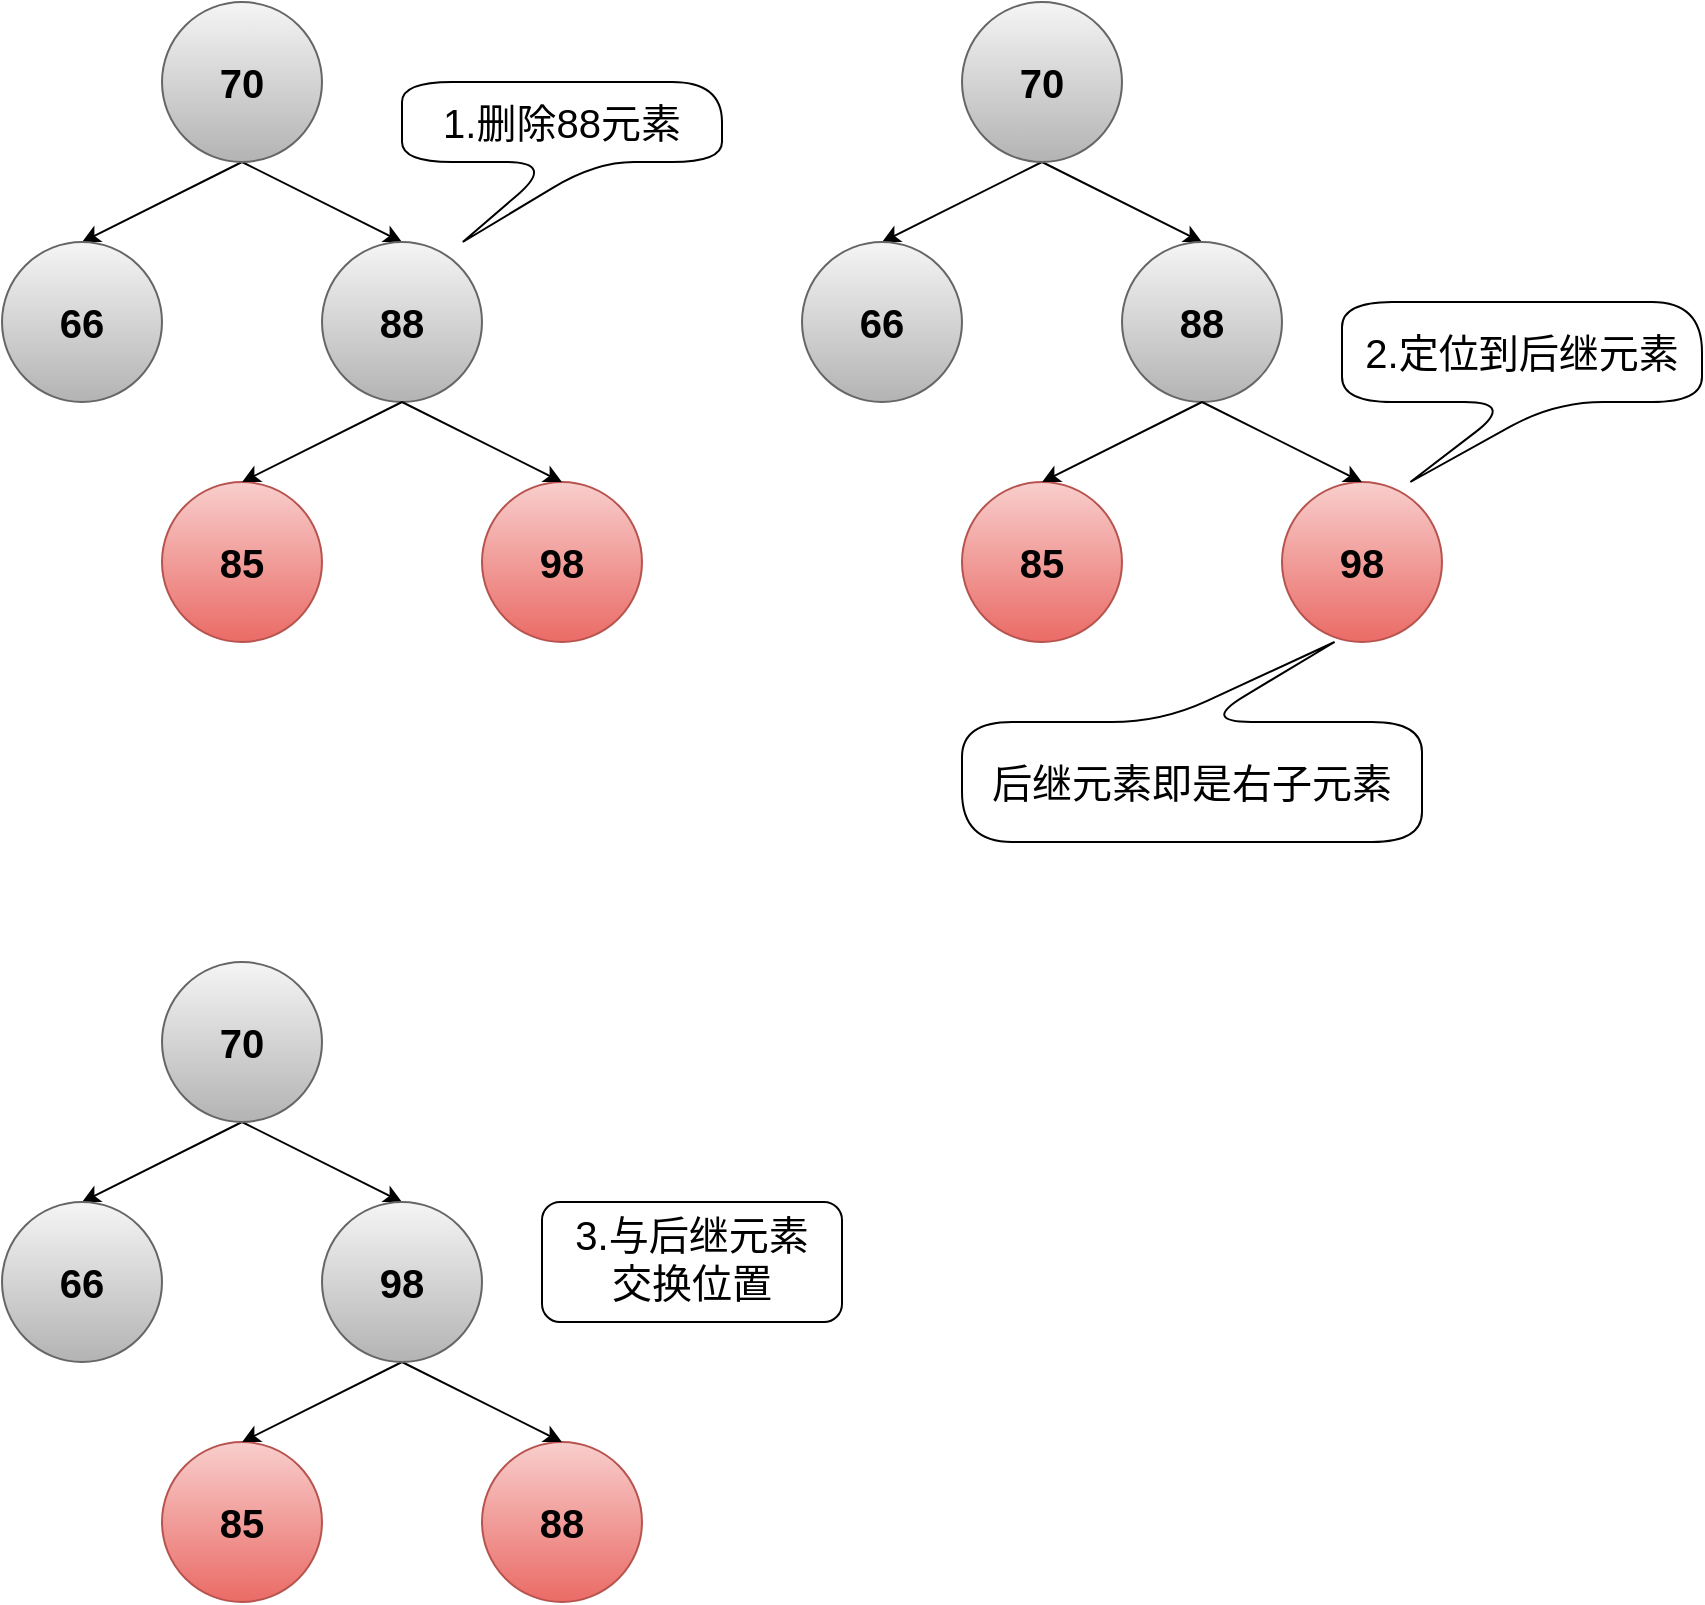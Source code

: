 <mxfile version="20.5.3" type="github">
  <diagram id="n2nTEFsNQvdwj3dzA6Ov" name="1-删除元素有左右子元素">
    <mxGraphModel dx="2073" dy="96" grid="1" gridSize="10" guides="1" tooltips="1" connect="1" arrows="1" fold="1" page="0" pageScale="1" pageWidth="827" pageHeight="1169" math="0" shadow="0">
      <root>
        <mxCell id="0" />
        <mxCell id="1" parent="0" />
        <mxCell id="eHNU6osgm7ywyZbChXZ6-1" style="rounded=0;orthogonalLoop=1;jettySize=auto;html=1;exitX=0.5;exitY=1;exitDx=0;exitDy=0;entryX=0.5;entryY=0;entryDx=0;entryDy=0;fontSize=20;" edge="1" parent="1" source="eHNU6osgm7ywyZbChXZ6-3" target="eHNU6osgm7ywyZbChXZ6-6">
          <mxGeometry relative="1" as="geometry" />
        </mxCell>
        <mxCell id="eHNU6osgm7ywyZbChXZ6-2" style="edgeStyle=none;rounded=0;orthogonalLoop=1;jettySize=auto;html=1;exitX=0.5;exitY=1;exitDx=0;exitDy=0;entryX=0.5;entryY=0;entryDx=0;entryDy=0;fontSize=20;" edge="1" parent="1" source="eHNU6osgm7ywyZbChXZ6-3" target="eHNU6osgm7ywyZbChXZ6-7">
          <mxGeometry relative="1" as="geometry" />
        </mxCell>
        <mxCell id="eHNU6osgm7ywyZbChXZ6-3" value="&lt;b style=&quot;font-size: 20px;&quot;&gt;70&lt;/b&gt;" style="ellipse;whiteSpace=wrap;html=1;aspect=fixed;fontSize=20;fillColor=#f5f5f5;gradientColor=#b3b3b3;strokeColor=#666666;" vertex="1" parent="1">
          <mxGeometry x="-40" y="880" width="80" height="80" as="geometry" />
        </mxCell>
        <mxCell id="eHNU6osgm7ywyZbChXZ6-6" value="&lt;b style=&quot;font-size: 20px;&quot;&gt;66&lt;/b&gt;" style="ellipse;whiteSpace=wrap;html=1;aspect=fixed;fontSize=20;fillColor=#f5f5f5;strokeColor=#666666;gradientColor=#b3b3b3;" vertex="1" parent="1">
          <mxGeometry x="-120" y="1000" width="80" height="80" as="geometry" />
        </mxCell>
        <mxCell id="eHNU6osgm7ywyZbChXZ6-7" value="&lt;b style=&quot;font-size: 20px;&quot;&gt;88&lt;/b&gt;" style="ellipse;whiteSpace=wrap;html=1;aspect=fixed;fontSize=20;fillColor=#f5f5f5;gradientColor=#b3b3b3;strokeColor=#666666;" vertex="1" parent="1">
          <mxGeometry x="40" y="1000" width="80" height="80" as="geometry" />
        </mxCell>
        <mxCell id="eHNU6osgm7ywyZbChXZ6-16" value="&lt;b style=&quot;font-size: 20px;&quot;&gt;85&lt;/b&gt;" style="ellipse;whiteSpace=wrap;html=1;aspect=fixed;fontSize=20;fillColor=#f8cecc;gradientColor=#ea6b66;strokeColor=#b85450;" vertex="1" parent="1">
          <mxGeometry x="-40" y="1120" width="80" height="80" as="geometry" />
        </mxCell>
        <mxCell id="eHNU6osgm7ywyZbChXZ6-17" value="&lt;b style=&quot;font-size: 20px;&quot;&gt;98&lt;/b&gt;" style="ellipse;whiteSpace=wrap;html=1;aspect=fixed;fontSize=20;fillColor=#f8cecc;gradientColor=#ea6b66;strokeColor=#b85450;" vertex="1" parent="1">
          <mxGeometry x="120" y="1120" width="80" height="80" as="geometry" />
        </mxCell>
        <mxCell id="eHNU6osgm7ywyZbChXZ6-18" style="rounded=0;orthogonalLoop=1;jettySize=auto;html=1;exitX=0.5;exitY=1;exitDx=0;exitDy=0;entryX=0.5;entryY=0;entryDx=0;entryDy=0;fontSize=20;" edge="1" parent="1" source="eHNU6osgm7ywyZbChXZ6-7" target="eHNU6osgm7ywyZbChXZ6-16">
          <mxGeometry relative="1" as="geometry">
            <mxPoint x="10" y="970" as="sourcePoint" />
            <mxPoint x="-110" y="1010" as="targetPoint" />
          </mxGeometry>
        </mxCell>
        <mxCell id="eHNU6osgm7ywyZbChXZ6-19" style="rounded=0;orthogonalLoop=1;jettySize=auto;html=1;entryX=0.5;entryY=0;entryDx=0;entryDy=0;fontSize=20;exitX=0.5;exitY=1;exitDx=0;exitDy=0;" edge="1" parent="1" source="eHNU6osgm7ywyZbChXZ6-7" target="eHNU6osgm7ywyZbChXZ6-17">
          <mxGeometry relative="1" as="geometry">
            <mxPoint x="120" y="1080" as="sourcePoint" />
            <mxPoint x="10" y="1130" as="targetPoint" />
          </mxGeometry>
        </mxCell>
        <mxCell id="eHNU6osgm7ywyZbChXZ6-20" value="1.删除88元素" style="shape=callout;whiteSpace=wrap;html=1;perimeter=calloutPerimeter;fontSize=20;rounded=1;arcSize=50;position2=0.19;size=40;position=0.48;direction=east;" vertex="1" parent="1">
          <mxGeometry x="80" y="920" width="160" height="80" as="geometry" />
        </mxCell>
        <mxCell id="eHNU6osgm7ywyZbChXZ6-21" style="rounded=0;orthogonalLoop=1;jettySize=auto;html=1;exitX=0.5;exitY=1;exitDx=0;exitDy=0;entryX=0.5;entryY=0;entryDx=0;entryDy=0;fontSize=20;" edge="1" parent="1" source="eHNU6osgm7ywyZbChXZ6-23" target="eHNU6osgm7ywyZbChXZ6-24">
          <mxGeometry relative="1" as="geometry" />
        </mxCell>
        <mxCell id="eHNU6osgm7ywyZbChXZ6-22" style="edgeStyle=none;rounded=0;orthogonalLoop=1;jettySize=auto;html=1;exitX=0.5;exitY=1;exitDx=0;exitDy=0;entryX=0.5;entryY=0;entryDx=0;entryDy=0;fontSize=20;" edge="1" parent="1" source="eHNU6osgm7ywyZbChXZ6-23" target="eHNU6osgm7ywyZbChXZ6-25">
          <mxGeometry relative="1" as="geometry" />
        </mxCell>
        <mxCell id="eHNU6osgm7ywyZbChXZ6-23" value="&lt;b style=&quot;font-size: 20px;&quot;&gt;70&lt;/b&gt;" style="ellipse;whiteSpace=wrap;html=1;aspect=fixed;fontSize=20;fillColor=#f5f5f5;gradientColor=#b3b3b3;strokeColor=#666666;" vertex="1" parent="1">
          <mxGeometry x="360" y="880" width="80" height="80" as="geometry" />
        </mxCell>
        <mxCell id="eHNU6osgm7ywyZbChXZ6-24" value="&lt;b style=&quot;font-size: 20px;&quot;&gt;66&lt;/b&gt;" style="ellipse;whiteSpace=wrap;html=1;aspect=fixed;fontSize=20;fillColor=#f5f5f5;strokeColor=#666666;gradientColor=#b3b3b3;" vertex="1" parent="1">
          <mxGeometry x="280" y="1000" width="80" height="80" as="geometry" />
        </mxCell>
        <mxCell id="eHNU6osgm7ywyZbChXZ6-25" value="&lt;b style=&quot;font-size: 20px;&quot;&gt;88&lt;/b&gt;" style="ellipse;whiteSpace=wrap;html=1;aspect=fixed;fontSize=20;fillColor=#f5f5f5;gradientColor=#b3b3b3;strokeColor=#666666;" vertex="1" parent="1">
          <mxGeometry x="440" y="1000" width="80" height="80" as="geometry" />
        </mxCell>
        <mxCell id="eHNU6osgm7ywyZbChXZ6-26" value="&lt;b style=&quot;font-size: 20px;&quot;&gt;85&lt;/b&gt;" style="ellipse;whiteSpace=wrap;html=1;aspect=fixed;fontSize=20;fillColor=#f8cecc;gradientColor=#ea6b66;strokeColor=#b85450;" vertex="1" parent="1">
          <mxGeometry x="360" y="1120" width="80" height="80" as="geometry" />
        </mxCell>
        <mxCell id="eHNU6osgm7ywyZbChXZ6-27" value="&lt;b style=&quot;font-size: 20px;&quot;&gt;98&lt;/b&gt;" style="ellipse;whiteSpace=wrap;html=1;aspect=fixed;fontSize=20;fillColor=#f8cecc;gradientColor=#ea6b66;strokeColor=#b85450;" vertex="1" parent="1">
          <mxGeometry x="520" y="1120" width="80" height="80" as="geometry" />
        </mxCell>
        <mxCell id="eHNU6osgm7ywyZbChXZ6-28" style="rounded=0;orthogonalLoop=1;jettySize=auto;html=1;exitX=0.5;exitY=1;exitDx=0;exitDy=0;entryX=0.5;entryY=0;entryDx=0;entryDy=0;fontSize=20;" edge="1" parent="1" source="eHNU6osgm7ywyZbChXZ6-25" target="eHNU6osgm7ywyZbChXZ6-26">
          <mxGeometry relative="1" as="geometry">
            <mxPoint x="410" y="970" as="sourcePoint" />
            <mxPoint x="290" y="1010" as="targetPoint" />
          </mxGeometry>
        </mxCell>
        <mxCell id="eHNU6osgm7ywyZbChXZ6-29" style="rounded=0;orthogonalLoop=1;jettySize=auto;html=1;entryX=0.5;entryY=0;entryDx=0;entryDy=0;fontSize=20;exitX=0.5;exitY=1;exitDx=0;exitDy=0;" edge="1" parent="1" source="eHNU6osgm7ywyZbChXZ6-25" target="eHNU6osgm7ywyZbChXZ6-27">
          <mxGeometry relative="1" as="geometry">
            <mxPoint x="520" y="1080" as="sourcePoint" />
            <mxPoint x="410" y="1130" as="targetPoint" />
          </mxGeometry>
        </mxCell>
        <mxCell id="eHNU6osgm7ywyZbChXZ6-30" value="2.定位到后继元素" style="shape=callout;whiteSpace=wrap;html=1;perimeter=calloutPerimeter;fontSize=20;rounded=1;arcSize=50;position2=0.19;size=40;position=0.48;direction=east;" vertex="1" parent="1">
          <mxGeometry x="550" y="1030" width="180" height="90" as="geometry" />
        </mxCell>
        <mxCell id="eHNU6osgm7ywyZbChXZ6-31" value="后继元素即是右子元素" style="shape=callout;whiteSpace=wrap;html=1;perimeter=calloutPerimeter;fontSize=20;rounded=1;arcSize=50;position2=0.19;size=40;position=0.48;direction=west;" vertex="1" parent="1">
          <mxGeometry x="360" y="1200" width="230" height="100" as="geometry" />
        </mxCell>
        <mxCell id="eHNU6osgm7ywyZbChXZ6-32" style="rounded=0;orthogonalLoop=1;jettySize=auto;html=1;exitX=0.5;exitY=1;exitDx=0;exitDy=0;entryX=0.5;entryY=0;entryDx=0;entryDy=0;fontSize=20;" edge="1" parent="1" source="eHNU6osgm7ywyZbChXZ6-34" target="eHNU6osgm7ywyZbChXZ6-35">
          <mxGeometry relative="1" as="geometry" />
        </mxCell>
        <mxCell id="eHNU6osgm7ywyZbChXZ6-46" style="rounded=0;orthogonalLoop=1;jettySize=auto;html=1;exitX=0.5;exitY=1;exitDx=0;exitDy=0;entryX=0.5;entryY=0;entryDx=0;entryDy=0;fontSize=20;" edge="1" parent="1" source="eHNU6osgm7ywyZbChXZ6-34" target="eHNU6osgm7ywyZbChXZ6-38">
          <mxGeometry relative="1" as="geometry" />
        </mxCell>
        <mxCell id="eHNU6osgm7ywyZbChXZ6-34" value="&lt;b style=&quot;font-size: 20px;&quot;&gt;70&lt;/b&gt;" style="ellipse;whiteSpace=wrap;html=1;aspect=fixed;fontSize=20;fillColor=#f5f5f5;gradientColor=#b3b3b3;strokeColor=#666666;" vertex="1" parent="1">
          <mxGeometry x="-40" y="1360" width="80" height="80" as="geometry" />
        </mxCell>
        <mxCell id="eHNU6osgm7ywyZbChXZ6-35" value="&lt;b style=&quot;font-size: 20px;&quot;&gt;66&lt;/b&gt;" style="ellipse;whiteSpace=wrap;html=1;aspect=fixed;fontSize=20;fillColor=#f5f5f5;strokeColor=#666666;gradientColor=#b3b3b3;" vertex="1" parent="1">
          <mxGeometry x="-120" y="1480" width="80" height="80" as="geometry" />
        </mxCell>
        <mxCell id="eHNU6osgm7ywyZbChXZ6-36" value="&lt;b style=&quot;font-size: 20px;&quot;&gt;88&lt;/b&gt;" style="ellipse;whiteSpace=wrap;html=1;aspect=fixed;fontSize=20;fillColor=#f8cecc;gradientColor=#ea6b66;strokeColor=#b85450;" vertex="1" parent="1">
          <mxGeometry x="120" y="1600" width="80" height="80" as="geometry" />
        </mxCell>
        <mxCell id="eHNU6osgm7ywyZbChXZ6-37" value="&lt;b style=&quot;font-size: 20px;&quot;&gt;85&lt;/b&gt;" style="ellipse;whiteSpace=wrap;html=1;aspect=fixed;fontSize=20;fillColor=#f8cecc;gradientColor=#ea6b66;strokeColor=#b85450;" vertex="1" parent="1">
          <mxGeometry x="-40" y="1600" width="80" height="80" as="geometry" />
        </mxCell>
        <mxCell id="eHNU6osgm7ywyZbChXZ6-47" style="edgeStyle=none;rounded=0;orthogonalLoop=1;jettySize=auto;html=1;exitX=0.5;exitY=1;exitDx=0;exitDy=0;entryX=0.5;entryY=0;entryDx=0;entryDy=0;fontSize=20;" edge="1" parent="1" source="eHNU6osgm7ywyZbChXZ6-38" target="eHNU6osgm7ywyZbChXZ6-37">
          <mxGeometry relative="1" as="geometry" />
        </mxCell>
        <mxCell id="eHNU6osgm7ywyZbChXZ6-48" style="edgeStyle=none;rounded=0;orthogonalLoop=1;jettySize=auto;html=1;exitX=0.5;exitY=1;exitDx=0;exitDy=0;entryX=0.5;entryY=0;entryDx=0;entryDy=0;fontSize=20;" edge="1" parent="1" source="eHNU6osgm7ywyZbChXZ6-38" target="eHNU6osgm7ywyZbChXZ6-36">
          <mxGeometry relative="1" as="geometry" />
        </mxCell>
        <mxCell id="eHNU6osgm7ywyZbChXZ6-38" value="&lt;b style=&quot;font-size: 20px;&quot;&gt;98&lt;/b&gt;" style="ellipse;whiteSpace=wrap;html=1;aspect=fixed;fontSize=20;fillColor=#f5f5f5;gradientColor=#b3b3b3;strokeColor=#666666;" vertex="1" parent="1">
          <mxGeometry x="40" y="1480" width="80" height="80" as="geometry" />
        </mxCell>
        <mxCell id="eHNU6osgm7ywyZbChXZ6-45" value="3.与后继元素&lt;br&gt;交换位置" style="rounded=1;whiteSpace=wrap;html=1;fontSize=20;fillStyle=auto;spacing=2;spacingTop=0;spacingBottom=4;" vertex="1" parent="1">
          <mxGeometry x="150" y="1480" width="150" height="60" as="geometry" />
        </mxCell>
      </root>
    </mxGraphModel>
  </diagram>
</mxfile>
